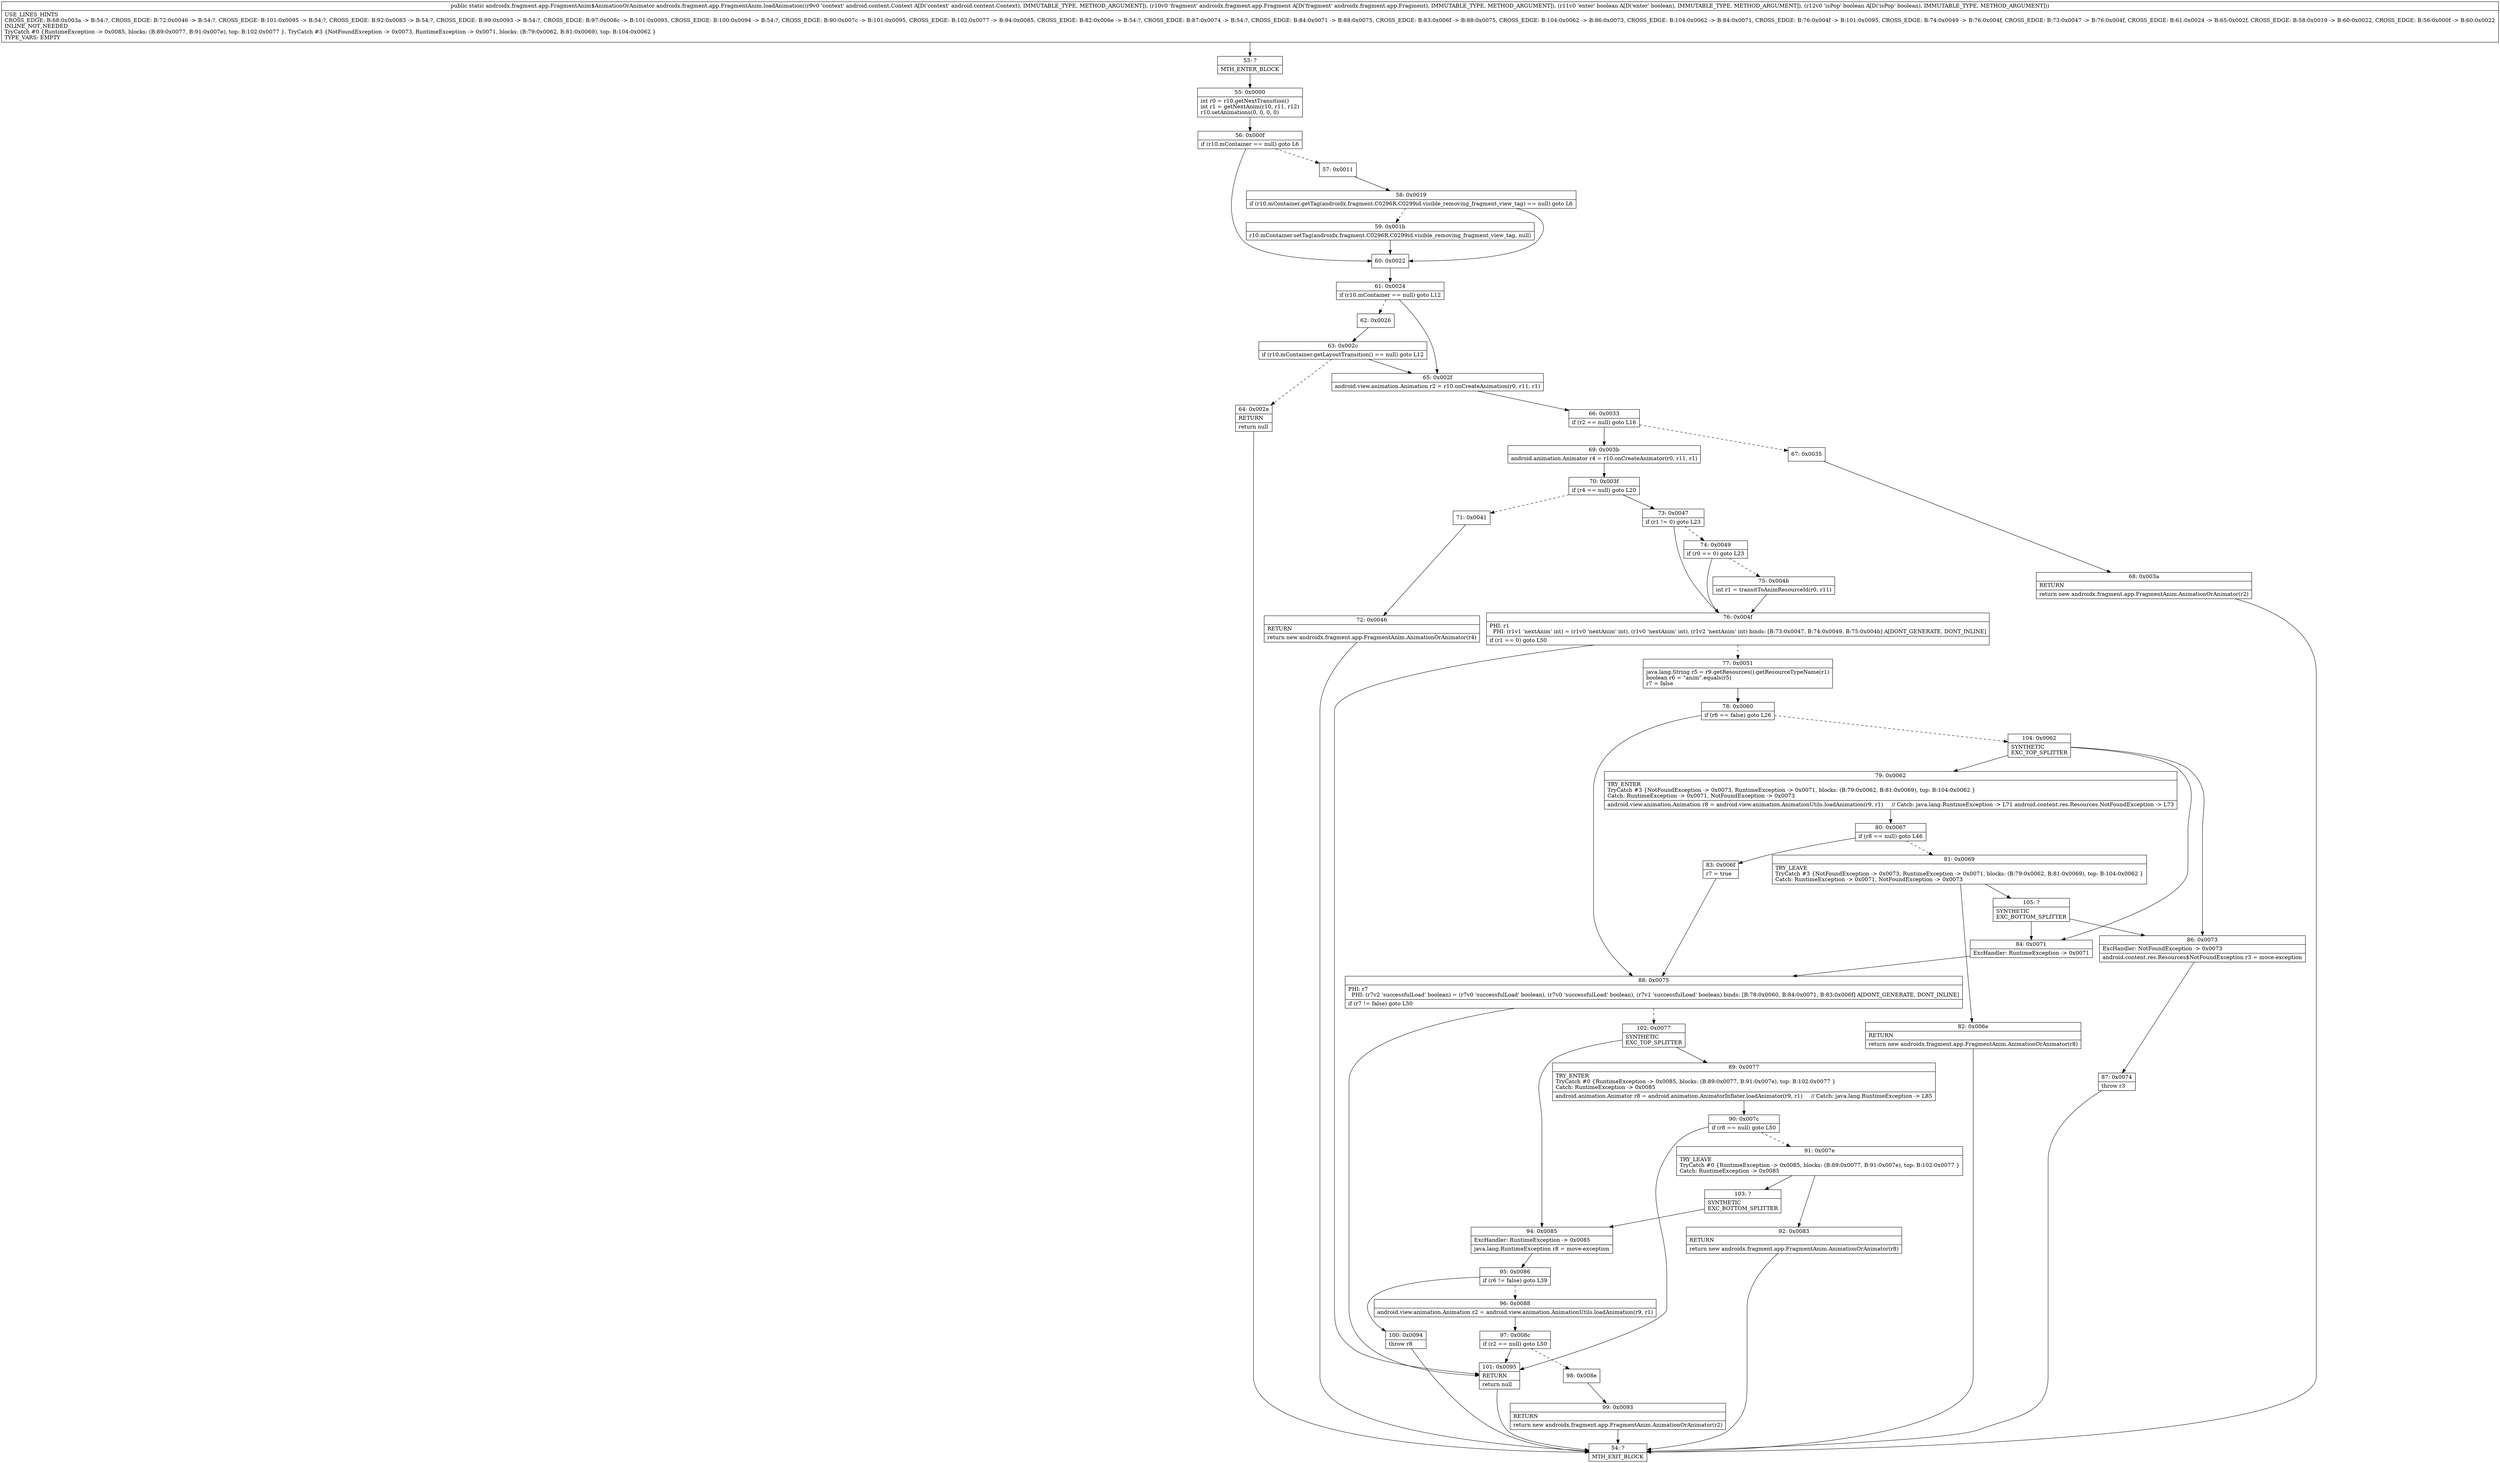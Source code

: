 digraph "CFG forandroidx.fragment.app.FragmentAnim.loadAnimation(Landroid\/content\/Context;Landroidx\/fragment\/app\/Fragment;ZZ)Landroidx\/fragment\/app\/FragmentAnim$AnimationOrAnimator;" {
Node_53 [shape=record,label="{53\:\ ?|MTH_ENTER_BLOCK\l}"];
Node_55 [shape=record,label="{55\:\ 0x0000|int r0 = r10.getNextTransition()\lint r1 = getNextAnim(r10, r11, r12)\lr10.setAnimations(0, 0, 0, 0)\l}"];
Node_56 [shape=record,label="{56\:\ 0x000f|if (r10.mContainer == null) goto L6\l}"];
Node_57 [shape=record,label="{57\:\ 0x0011}"];
Node_58 [shape=record,label="{58\:\ 0x0019|if (r10.mContainer.getTag(androidx.fragment.C0296R.C0299id.visible_removing_fragment_view_tag) == null) goto L6\l}"];
Node_59 [shape=record,label="{59\:\ 0x001b|r10.mContainer.setTag(androidx.fragment.C0296R.C0299id.visible_removing_fragment_view_tag, null)\l}"];
Node_60 [shape=record,label="{60\:\ 0x0022}"];
Node_61 [shape=record,label="{61\:\ 0x0024|if (r10.mContainer == null) goto L12\l}"];
Node_62 [shape=record,label="{62\:\ 0x0026}"];
Node_63 [shape=record,label="{63\:\ 0x002c|if (r10.mContainer.getLayoutTransition() == null) goto L12\l}"];
Node_64 [shape=record,label="{64\:\ 0x002e|RETURN\l|return null\l}"];
Node_54 [shape=record,label="{54\:\ ?|MTH_EXIT_BLOCK\l}"];
Node_65 [shape=record,label="{65\:\ 0x002f|android.view.animation.Animation r2 = r10.onCreateAnimation(r0, r11, r1)\l}"];
Node_66 [shape=record,label="{66\:\ 0x0033|if (r2 == null) goto L16\l}"];
Node_67 [shape=record,label="{67\:\ 0x0035}"];
Node_68 [shape=record,label="{68\:\ 0x003a|RETURN\l|return new androidx.fragment.app.FragmentAnim.AnimationOrAnimator(r2)\l}"];
Node_69 [shape=record,label="{69\:\ 0x003b|android.animation.Animator r4 = r10.onCreateAnimator(r0, r11, r1)\l}"];
Node_70 [shape=record,label="{70\:\ 0x003f|if (r4 == null) goto L20\l}"];
Node_71 [shape=record,label="{71\:\ 0x0041}"];
Node_72 [shape=record,label="{72\:\ 0x0046|RETURN\l|return new androidx.fragment.app.FragmentAnim.AnimationOrAnimator(r4)\l}"];
Node_73 [shape=record,label="{73\:\ 0x0047|if (r1 != 0) goto L23\l}"];
Node_74 [shape=record,label="{74\:\ 0x0049|if (r0 == 0) goto L23\l}"];
Node_75 [shape=record,label="{75\:\ 0x004b|int r1 = transitToAnimResourceId(r0, r11)\l}"];
Node_76 [shape=record,label="{76\:\ 0x004f|PHI: r1 \l  PHI: (r1v1 'nextAnim' int) = (r1v0 'nextAnim' int), (r1v0 'nextAnim' int), (r1v2 'nextAnim' int) binds: [B:73:0x0047, B:74:0x0049, B:75:0x004b] A[DONT_GENERATE, DONT_INLINE]\l|if (r1 == 0) goto L50\l}"];
Node_77 [shape=record,label="{77\:\ 0x0051|java.lang.String r5 = r9.getResources().getResourceTypeName(r1)\lboolean r6 = \"anim\".equals(r5)\lr7 = false\l}"];
Node_78 [shape=record,label="{78\:\ 0x0060|if (r6 == false) goto L26\l}"];
Node_88 [shape=record,label="{88\:\ 0x0075|PHI: r7 \l  PHI: (r7v2 'successfulLoad' boolean) = (r7v0 'successfulLoad' boolean), (r7v0 'successfulLoad' boolean), (r7v1 'successfulLoad' boolean) binds: [B:78:0x0060, B:84:0x0071, B:83:0x006f] A[DONT_GENERATE, DONT_INLINE]\l|if (r7 != false) goto L50\l}"];
Node_102 [shape=record,label="{102\:\ 0x0077|SYNTHETIC\lEXC_TOP_SPLITTER\l}"];
Node_89 [shape=record,label="{89\:\ 0x0077|TRY_ENTER\lTryCatch #0 \{RuntimeException \-\> 0x0085, blocks: (B:89:0x0077, B:91:0x007e), top: B:102:0x0077 \}\lCatch: RuntimeException \-\> 0x0085\l|android.animation.Animator r8 = android.animation.AnimatorInflater.loadAnimator(r9, r1)     \/\/ Catch: java.lang.RuntimeException \-\> L85\l}"];
Node_90 [shape=record,label="{90\:\ 0x007c|if (r8 == null) goto L50\l}"];
Node_91 [shape=record,label="{91\:\ 0x007e|TRY_LEAVE\lTryCatch #0 \{RuntimeException \-\> 0x0085, blocks: (B:89:0x0077, B:91:0x007e), top: B:102:0x0077 \}\lCatch: RuntimeException \-\> 0x0085\l}"];
Node_92 [shape=record,label="{92\:\ 0x0083|RETURN\l|return new androidx.fragment.app.FragmentAnim.AnimationOrAnimator(r8)\l}"];
Node_103 [shape=record,label="{103\:\ ?|SYNTHETIC\lEXC_BOTTOM_SPLITTER\l}"];
Node_94 [shape=record,label="{94\:\ 0x0085|ExcHandler: RuntimeException \-\> 0x0085\l|java.lang.RuntimeException r8 = move\-exception\l}"];
Node_95 [shape=record,label="{95\:\ 0x0086|if (r6 != false) goto L39\l}"];
Node_96 [shape=record,label="{96\:\ 0x0088|android.view.animation.Animation r2 = android.view.animation.AnimationUtils.loadAnimation(r9, r1)\l}"];
Node_97 [shape=record,label="{97\:\ 0x008c|if (r2 == null) goto L50\l}"];
Node_98 [shape=record,label="{98\:\ 0x008e}"];
Node_99 [shape=record,label="{99\:\ 0x0093|RETURN\l|return new androidx.fragment.app.FragmentAnim.AnimationOrAnimator(r2)\l}"];
Node_100 [shape=record,label="{100\:\ 0x0094|throw r8\l}"];
Node_104 [shape=record,label="{104\:\ 0x0062|SYNTHETIC\lEXC_TOP_SPLITTER\l}"];
Node_79 [shape=record,label="{79\:\ 0x0062|TRY_ENTER\lTryCatch #3 \{NotFoundException \-\> 0x0073, RuntimeException \-\> 0x0071, blocks: (B:79:0x0062, B:81:0x0069), top: B:104:0x0062 \}\lCatch: RuntimeException \-\> 0x0071, NotFoundException \-\> 0x0073\l|android.view.animation.Animation r8 = android.view.animation.AnimationUtils.loadAnimation(r9, r1)     \/\/ Catch: java.lang.RuntimeException \-\> L71 android.content.res.Resources.NotFoundException \-\> L73\l}"];
Node_80 [shape=record,label="{80\:\ 0x0067|if (r8 == null) goto L46\l}"];
Node_81 [shape=record,label="{81\:\ 0x0069|TRY_LEAVE\lTryCatch #3 \{NotFoundException \-\> 0x0073, RuntimeException \-\> 0x0071, blocks: (B:79:0x0062, B:81:0x0069), top: B:104:0x0062 \}\lCatch: RuntimeException \-\> 0x0071, NotFoundException \-\> 0x0073\l}"];
Node_82 [shape=record,label="{82\:\ 0x006e|RETURN\l|return new androidx.fragment.app.FragmentAnim.AnimationOrAnimator(r8)\l}"];
Node_105 [shape=record,label="{105\:\ ?|SYNTHETIC\lEXC_BOTTOM_SPLITTER\l}"];
Node_83 [shape=record,label="{83\:\ 0x006f|r7 = true\l}"];
Node_86 [shape=record,label="{86\:\ 0x0073|ExcHandler: NotFoundException \-\> 0x0073\l|android.content.res.Resources$NotFoundException r3 = move\-exception\l}"];
Node_87 [shape=record,label="{87\:\ 0x0074|throw r3\l}"];
Node_84 [shape=record,label="{84\:\ 0x0071|ExcHandler: RuntimeException \-\> 0x0071\l}"];
Node_101 [shape=record,label="{101\:\ 0x0095|RETURN\l|return null\l}"];
MethodNode[shape=record,label="{public static androidx.fragment.app.FragmentAnim$AnimationOrAnimator androidx.fragment.app.FragmentAnim.loadAnimation((r9v0 'context' android.content.Context A[D('context' android.content.Context), IMMUTABLE_TYPE, METHOD_ARGUMENT]), (r10v0 'fragment' androidx.fragment.app.Fragment A[D('fragment' androidx.fragment.app.Fragment), IMMUTABLE_TYPE, METHOD_ARGUMENT]), (r11v0 'enter' boolean A[D('enter' boolean), IMMUTABLE_TYPE, METHOD_ARGUMENT]), (r12v0 'isPop' boolean A[D('isPop' boolean), IMMUTABLE_TYPE, METHOD_ARGUMENT]))  | USE_LINES_HINTS\lCROSS_EDGE: B:68:0x003a \-\> B:54:?, CROSS_EDGE: B:72:0x0046 \-\> B:54:?, CROSS_EDGE: B:101:0x0095 \-\> B:54:?, CROSS_EDGE: B:92:0x0083 \-\> B:54:?, CROSS_EDGE: B:99:0x0093 \-\> B:54:?, CROSS_EDGE: B:97:0x008c \-\> B:101:0x0095, CROSS_EDGE: B:100:0x0094 \-\> B:54:?, CROSS_EDGE: B:90:0x007c \-\> B:101:0x0095, CROSS_EDGE: B:102:0x0077 \-\> B:94:0x0085, CROSS_EDGE: B:82:0x006e \-\> B:54:?, CROSS_EDGE: B:87:0x0074 \-\> B:54:?, CROSS_EDGE: B:84:0x0071 \-\> B:88:0x0075, CROSS_EDGE: B:83:0x006f \-\> B:88:0x0075, CROSS_EDGE: B:104:0x0062 \-\> B:86:0x0073, CROSS_EDGE: B:104:0x0062 \-\> B:84:0x0071, CROSS_EDGE: B:76:0x004f \-\> B:101:0x0095, CROSS_EDGE: B:74:0x0049 \-\> B:76:0x004f, CROSS_EDGE: B:73:0x0047 \-\> B:76:0x004f, CROSS_EDGE: B:61:0x0024 \-\> B:65:0x002f, CROSS_EDGE: B:58:0x0019 \-\> B:60:0x0022, CROSS_EDGE: B:56:0x000f \-\> B:60:0x0022\lINLINE_NOT_NEEDED\lTryCatch #0 \{RuntimeException \-\> 0x0085, blocks: (B:89:0x0077, B:91:0x007e), top: B:102:0x0077 \}, TryCatch #3 \{NotFoundException \-\> 0x0073, RuntimeException \-\> 0x0071, blocks: (B:79:0x0062, B:81:0x0069), top: B:104:0x0062 \}\lTYPE_VARS: EMPTY\l}"];
MethodNode -> Node_53;Node_53 -> Node_55;
Node_55 -> Node_56;
Node_56 -> Node_57[style=dashed];
Node_56 -> Node_60;
Node_57 -> Node_58;
Node_58 -> Node_59[style=dashed];
Node_58 -> Node_60;
Node_59 -> Node_60;
Node_60 -> Node_61;
Node_61 -> Node_62[style=dashed];
Node_61 -> Node_65;
Node_62 -> Node_63;
Node_63 -> Node_64[style=dashed];
Node_63 -> Node_65;
Node_64 -> Node_54;
Node_65 -> Node_66;
Node_66 -> Node_67[style=dashed];
Node_66 -> Node_69;
Node_67 -> Node_68;
Node_68 -> Node_54;
Node_69 -> Node_70;
Node_70 -> Node_71[style=dashed];
Node_70 -> Node_73;
Node_71 -> Node_72;
Node_72 -> Node_54;
Node_73 -> Node_74[style=dashed];
Node_73 -> Node_76;
Node_74 -> Node_75[style=dashed];
Node_74 -> Node_76;
Node_75 -> Node_76;
Node_76 -> Node_77[style=dashed];
Node_76 -> Node_101;
Node_77 -> Node_78;
Node_78 -> Node_88;
Node_78 -> Node_104[style=dashed];
Node_88 -> Node_101;
Node_88 -> Node_102[style=dashed];
Node_102 -> Node_89;
Node_102 -> Node_94;
Node_89 -> Node_90;
Node_90 -> Node_91[style=dashed];
Node_90 -> Node_101;
Node_91 -> Node_92;
Node_91 -> Node_103;
Node_92 -> Node_54;
Node_103 -> Node_94;
Node_94 -> Node_95;
Node_95 -> Node_96[style=dashed];
Node_95 -> Node_100;
Node_96 -> Node_97;
Node_97 -> Node_98[style=dashed];
Node_97 -> Node_101;
Node_98 -> Node_99;
Node_99 -> Node_54;
Node_100 -> Node_54;
Node_104 -> Node_79;
Node_104 -> Node_86;
Node_104 -> Node_84;
Node_79 -> Node_80;
Node_80 -> Node_81[style=dashed];
Node_80 -> Node_83;
Node_81 -> Node_82;
Node_81 -> Node_105;
Node_82 -> Node_54;
Node_105 -> Node_86;
Node_105 -> Node_84;
Node_83 -> Node_88;
Node_86 -> Node_87;
Node_87 -> Node_54;
Node_84 -> Node_88;
Node_101 -> Node_54;
}

